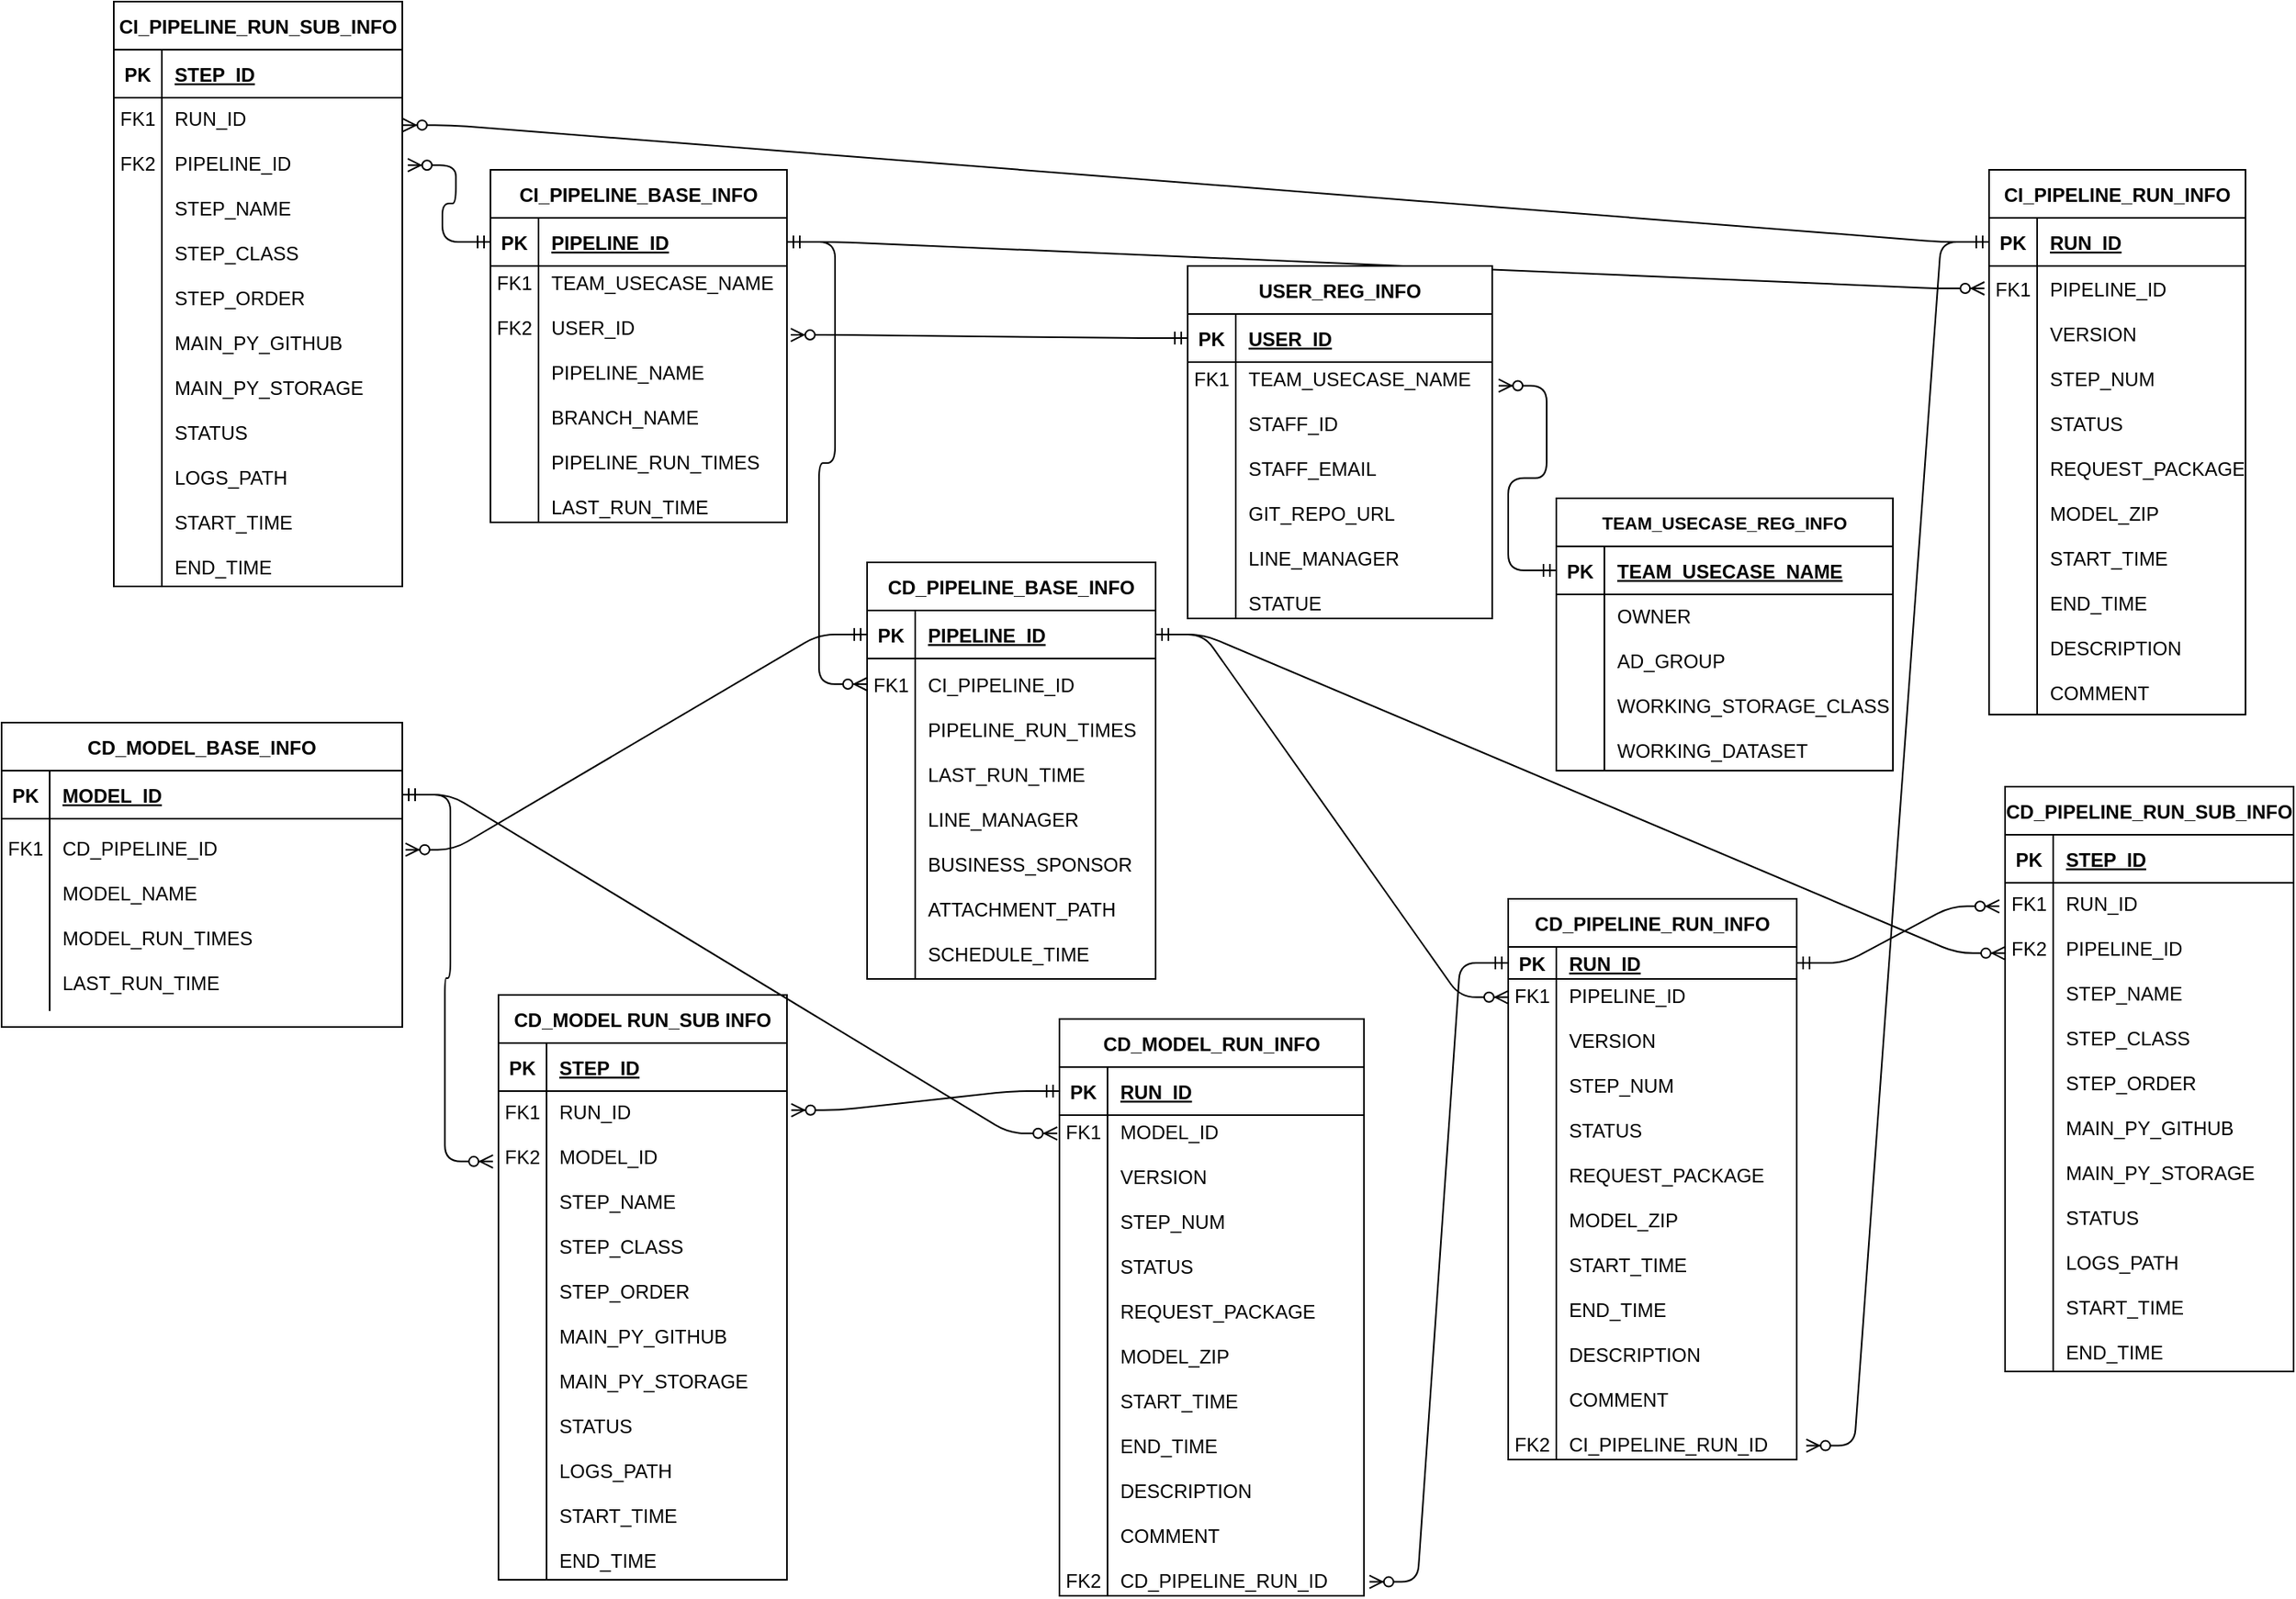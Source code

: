 <mxfile version="14.6.10" type="github">
  <diagram id="R2lEEEUBdFMjLlhIrx00" name="Page-1">
    <mxGraphModel dx="2523" dy="1931" grid="1" gridSize="10" guides="1" tooltips="1" connect="1" arrows="1" fold="1" page="1" pageScale="1" pageWidth="850" pageHeight="1100" math="0" shadow="0" extFonts="Permanent Marker^https://fonts.googleapis.com/css?family=Permanent+Marker">
      <root>
        <mxCell id="0" />
        <mxCell id="1" parent="0" />
        <mxCell id="bAMYBOGjvjIWCHxzS1RD-1" value="TEAM_USECASE_REG_INFO" style="shape=table;startSize=30;container=1;collapsible=1;childLayout=tableLayout;fixedRows=1;rowLines=0;fontStyle=1;align=center;resizeLast=1;fontSize=11;" parent="1" vertex="1">
          <mxGeometry x="780" y="110" width="210.0" height="170" as="geometry" />
        </mxCell>
        <mxCell id="bAMYBOGjvjIWCHxzS1RD-2" value="" style="shape=partialRectangle;collapsible=0;dropTarget=0;pointerEvents=0;fillColor=none;points=[[0,0.5],[1,0.5]];portConstraint=eastwest;top=0;left=0;right=0;bottom=1;" parent="bAMYBOGjvjIWCHxzS1RD-1" vertex="1">
          <mxGeometry y="30" width="210.0" height="30" as="geometry" />
        </mxCell>
        <mxCell id="bAMYBOGjvjIWCHxzS1RD-3" value="PK" style="shape=partialRectangle;overflow=hidden;connectable=0;fillColor=none;top=0;left=0;bottom=0;right=0;fontStyle=1;" parent="bAMYBOGjvjIWCHxzS1RD-2" vertex="1">
          <mxGeometry width="30" height="30" as="geometry" />
        </mxCell>
        <mxCell id="bAMYBOGjvjIWCHxzS1RD-4" value="TEAM_USECASE_NAME" style="shape=partialRectangle;overflow=hidden;connectable=0;fillColor=none;top=0;left=0;bottom=0;right=0;align=left;spacingLeft=6;fontStyle=5;" parent="bAMYBOGjvjIWCHxzS1RD-2" vertex="1">
          <mxGeometry x="30" width="180.0" height="30" as="geometry" />
        </mxCell>
        <mxCell id="bAMYBOGjvjIWCHxzS1RD-5" value="" style="shape=partialRectangle;collapsible=0;dropTarget=0;pointerEvents=0;fillColor=none;points=[[0,0.5],[1,0.5]];portConstraint=eastwest;top=0;left=0;right=0;bottom=0;" parent="bAMYBOGjvjIWCHxzS1RD-1" vertex="1">
          <mxGeometry y="60" width="210.0" height="110" as="geometry" />
        </mxCell>
        <mxCell id="bAMYBOGjvjIWCHxzS1RD-6" value="&#xa;&#xa;" style="shape=partialRectangle;overflow=hidden;connectable=0;fillColor=none;top=0;left=0;bottom=0;right=0;" parent="bAMYBOGjvjIWCHxzS1RD-5" vertex="1">
          <mxGeometry width="30" height="110" as="geometry" />
        </mxCell>
        <mxCell id="bAMYBOGjvjIWCHxzS1RD-7" value="OWNER&#xa;&#xa;AD_GROUP&#xa;&#xa;WORKING_STORAGE_CLASS&#xa;&#xa;WORKING_DATASET" style="shape=partialRectangle;overflow=hidden;connectable=0;fillColor=none;top=0;left=0;bottom=0;right=0;align=left;spacingLeft=6;" parent="bAMYBOGjvjIWCHxzS1RD-5" vertex="1">
          <mxGeometry x="30" width="180.0" height="110" as="geometry" />
        </mxCell>
        <mxCell id="bAMYBOGjvjIWCHxzS1RD-8" value="CI_PIPELINE_BASE_INFO" style="shape=table;startSize=30;container=1;collapsible=1;childLayout=tableLayout;fixedRows=1;rowLines=0;fontStyle=1;align=center;resizeLast=1;" parent="1" vertex="1">
          <mxGeometry x="115" y="-95" width="185" height="220" as="geometry" />
        </mxCell>
        <mxCell id="bAMYBOGjvjIWCHxzS1RD-9" value="" style="shape=partialRectangle;collapsible=0;dropTarget=0;pointerEvents=0;fillColor=none;points=[[0,0.5],[1,0.5]];portConstraint=eastwest;top=0;left=0;right=0;bottom=1;" parent="bAMYBOGjvjIWCHxzS1RD-8" vertex="1">
          <mxGeometry y="30" width="185" height="30" as="geometry" />
        </mxCell>
        <mxCell id="bAMYBOGjvjIWCHxzS1RD-10" value="PK" style="shape=partialRectangle;overflow=hidden;connectable=0;fillColor=none;top=0;left=0;bottom=0;right=0;fontStyle=1;" parent="bAMYBOGjvjIWCHxzS1RD-9" vertex="1">
          <mxGeometry width="30" height="30" as="geometry" />
        </mxCell>
        <mxCell id="bAMYBOGjvjIWCHxzS1RD-11" value="PIPELINE_ID" style="shape=partialRectangle;overflow=hidden;connectable=0;fillColor=none;top=0;left=0;bottom=0;right=0;align=left;spacingLeft=6;fontStyle=5;" parent="bAMYBOGjvjIWCHxzS1RD-9" vertex="1">
          <mxGeometry x="30" width="155" height="30" as="geometry" />
        </mxCell>
        <mxCell id="bAMYBOGjvjIWCHxzS1RD-12" value="" style="shape=partialRectangle;collapsible=0;dropTarget=0;pointerEvents=0;fillColor=none;points=[[0,0.5],[1,0.5]];portConstraint=eastwest;top=0;left=0;right=0;bottom=0;" parent="bAMYBOGjvjIWCHxzS1RD-8" vertex="1">
          <mxGeometry y="60" width="185" height="160" as="geometry" />
        </mxCell>
        <mxCell id="bAMYBOGjvjIWCHxzS1RD-13" value="FK1&#xa;&#xa;FK2&#xa;&#xa;&#xa;&#xa;&#xa;&#xa;&#xa;&#xa;" style="shape=partialRectangle;overflow=hidden;connectable=0;fillColor=none;top=0;left=0;bottom=0;right=0;" parent="bAMYBOGjvjIWCHxzS1RD-12" vertex="1">
          <mxGeometry width="30" height="160" as="geometry" />
        </mxCell>
        <mxCell id="bAMYBOGjvjIWCHxzS1RD-14" value="TEAM_USECASE_NAME&#xa;&#xa;USER_ID&#xa;&#xa;PIPELINE_NAME&#xa;&#xa;BRANCH_NAME&#xa;&#xa;PIPELINE_RUN_TIMES&#xa;&#xa;LAST_RUN_TIME" style="shape=partialRectangle;overflow=hidden;connectable=0;fillColor=none;top=0;left=0;bottom=0;right=0;align=left;spacingLeft=6;" parent="bAMYBOGjvjIWCHxzS1RD-12" vertex="1">
          <mxGeometry x="30" width="155" height="160" as="geometry" />
        </mxCell>
        <mxCell id="bAMYBOGjvjIWCHxzS1RD-18" value="" style="edgeStyle=entityRelationEdgeStyle;fontSize=12;html=1;endArrow=ERzeroToMany;startArrow=ERmandOne;fontColor=#000000;entryX=1.021;entryY=0.092;entryDx=0;entryDy=0;entryPerimeter=0;" parent="1" source="bAMYBOGjvjIWCHxzS1RD-2" target="C-vyLk0tnHw3VtMMgP7b-27" edge="1">
          <mxGeometry width="100" height="100" relative="1" as="geometry">
            <mxPoint x="10" y="395" as="sourcePoint" />
            <mxPoint x="740" y="-20" as="targetPoint" />
          </mxGeometry>
        </mxCell>
        <mxCell id="bAMYBOGjvjIWCHxzS1RD-19" value="CI_PIPELINE_RUN_INFO" style="shape=table;startSize=30;container=1;collapsible=1;childLayout=tableLayout;fixedRows=1;rowLines=0;fontStyle=1;align=center;resizeLast=1;" parent="1" vertex="1">
          <mxGeometry x="1050" y="-95" width="160" height="340" as="geometry" />
        </mxCell>
        <mxCell id="bAMYBOGjvjIWCHxzS1RD-20" value="" style="shape=partialRectangle;collapsible=0;dropTarget=0;pointerEvents=0;fillColor=none;points=[[0,0.5],[1,0.5]];portConstraint=eastwest;top=0;left=0;right=0;bottom=1;" parent="bAMYBOGjvjIWCHxzS1RD-19" vertex="1">
          <mxGeometry y="30" width="160" height="30" as="geometry" />
        </mxCell>
        <mxCell id="bAMYBOGjvjIWCHxzS1RD-21" value="PK" style="shape=partialRectangle;overflow=hidden;connectable=0;fillColor=none;top=0;left=0;bottom=0;right=0;fontStyle=1;" parent="bAMYBOGjvjIWCHxzS1RD-20" vertex="1">
          <mxGeometry width="30" height="30" as="geometry" />
        </mxCell>
        <mxCell id="bAMYBOGjvjIWCHxzS1RD-22" value="RUN_ID" style="shape=partialRectangle;overflow=hidden;connectable=0;fillColor=none;top=0;left=0;bottom=0;right=0;align=left;spacingLeft=6;fontStyle=5;" parent="bAMYBOGjvjIWCHxzS1RD-20" vertex="1">
          <mxGeometry x="30" width="130" height="30" as="geometry" />
        </mxCell>
        <mxCell id="bAMYBOGjvjIWCHxzS1RD-23" value="" style="shape=partialRectangle;collapsible=0;dropTarget=0;pointerEvents=0;fillColor=none;points=[[0,0.5],[1,0.5]];portConstraint=eastwest;top=0;left=0;right=0;bottom=0;" parent="bAMYBOGjvjIWCHxzS1RD-19" vertex="1">
          <mxGeometry y="60" width="160" height="280" as="geometry" />
        </mxCell>
        <mxCell id="bAMYBOGjvjIWCHxzS1RD-24" value="FK1&#xa;&#xa;&#xa;&#xa;&#xa;&#xa;&#xa;&#xa;&#xa;&#xa;&#xa;&#xa;&#xa;&#xa;&#xa;&#xa;&#xa;&#xa;" style="shape=partialRectangle;overflow=hidden;connectable=0;fillColor=none;top=0;left=0;bottom=0;right=0;" parent="bAMYBOGjvjIWCHxzS1RD-23" vertex="1">
          <mxGeometry width="30" height="280" as="geometry" />
        </mxCell>
        <mxCell id="bAMYBOGjvjIWCHxzS1RD-25" value="PIPELINE_ID&#xa;&#xa;VERSION&#xa;&#xa;STEP_NUM&#xa;&#xa;STATUS&#xa;&#xa;REQUEST_PACKAGE&#xa;&#xa;MODEL_ZIP&#xa;&#xa;START_TIME&#xa;&#xa;END_TIME&#xa;&#xa;DESCRIPTION&#xa;&#xa;COMMENT" style="shape=partialRectangle;overflow=hidden;connectable=0;fillColor=none;top=0;left=0;bottom=0;right=0;align=left;spacingLeft=6;" parent="bAMYBOGjvjIWCHxzS1RD-23" vertex="1">
          <mxGeometry x="30" width="130" height="280" as="geometry" />
        </mxCell>
        <mxCell id="bAMYBOGjvjIWCHxzS1RD-29" value="CD_PIPELINE_BASE_INFO" style="shape=table;startSize=30;container=1;collapsible=1;childLayout=tableLayout;fixedRows=1;rowLines=0;fontStyle=1;align=center;resizeLast=1;" parent="1" vertex="1">
          <mxGeometry x="350" y="150" width="180" height="260" as="geometry" />
        </mxCell>
        <mxCell id="bAMYBOGjvjIWCHxzS1RD-30" value="" style="shape=partialRectangle;collapsible=0;dropTarget=0;pointerEvents=0;fillColor=none;points=[[0,0.5],[1,0.5]];portConstraint=eastwest;top=0;left=0;right=0;bottom=1;" parent="bAMYBOGjvjIWCHxzS1RD-29" vertex="1">
          <mxGeometry y="30" width="180" height="30" as="geometry" />
        </mxCell>
        <mxCell id="bAMYBOGjvjIWCHxzS1RD-31" value="PK" style="shape=partialRectangle;overflow=hidden;connectable=0;fillColor=none;top=0;left=0;bottom=0;right=0;fontStyle=1;" parent="bAMYBOGjvjIWCHxzS1RD-30" vertex="1">
          <mxGeometry width="30" height="30" as="geometry" />
        </mxCell>
        <mxCell id="bAMYBOGjvjIWCHxzS1RD-32" value="PIPELINE_ID" style="shape=partialRectangle;overflow=hidden;connectable=0;fillColor=none;top=0;left=0;bottom=0;right=0;align=left;spacingLeft=6;fontStyle=5;" parent="bAMYBOGjvjIWCHxzS1RD-30" vertex="1">
          <mxGeometry x="30" width="150" height="30" as="geometry" />
        </mxCell>
        <mxCell id="bAMYBOGjvjIWCHxzS1RD-33" value="" style="shape=partialRectangle;collapsible=0;dropTarget=0;pointerEvents=0;fillColor=none;points=[[0,0.5],[1,0.5]];portConstraint=eastwest;top=0;left=0;right=0;bottom=0;" parent="bAMYBOGjvjIWCHxzS1RD-29" vertex="1">
          <mxGeometry y="60" width="180" height="200" as="geometry" />
        </mxCell>
        <mxCell id="bAMYBOGjvjIWCHxzS1RD-34" value="FK1&#xa;&#xa;&#xa;&#xa;&#xa;&#xa;&#xa;&#xa;&#xa;&#xa;&#xa;&#xa;" style="shape=partialRectangle;overflow=hidden;connectable=0;fillColor=none;top=0;left=0;bottom=0;right=0;" parent="bAMYBOGjvjIWCHxzS1RD-33" vertex="1">
          <mxGeometry width="30" height="200" as="geometry" />
        </mxCell>
        <mxCell id="bAMYBOGjvjIWCHxzS1RD-35" value="CI_PIPELINE_ID&#xa;&#xa;PIPELINE_RUN_TIMES&#xa;&#xa;LAST_RUN_TIME&#xa;&#xa;LINE_MANAGER&#xa;&#xa;BUSINESS_SPONSOR&#xa;&#xa;ATTACHMENT_PATH&#xa;&#xa;SCHEDULE_TIME" style="shape=partialRectangle;overflow=hidden;connectable=0;fillColor=none;top=0;left=0;bottom=0;right=0;align=left;spacingLeft=6;" parent="bAMYBOGjvjIWCHxzS1RD-33" vertex="1">
          <mxGeometry x="30" width="150" height="200" as="geometry" />
        </mxCell>
        <mxCell id="bAMYBOGjvjIWCHxzS1RD-39" value="CI_PIPELINE_RUN_SUB_INFO" style="shape=table;startSize=30;container=1;collapsible=1;childLayout=tableLayout;fixedRows=1;rowLines=0;fontStyle=1;align=center;resizeLast=1;" parent="1" vertex="1">
          <mxGeometry x="-120" y="-200" width="180" height="365" as="geometry" />
        </mxCell>
        <mxCell id="bAMYBOGjvjIWCHxzS1RD-40" value="" style="shape=partialRectangle;collapsible=0;dropTarget=0;pointerEvents=0;fillColor=none;points=[[0,0.5],[1,0.5]];portConstraint=eastwest;top=0;left=0;right=0;bottom=1;" parent="bAMYBOGjvjIWCHxzS1RD-39" vertex="1">
          <mxGeometry y="30" width="180" height="30" as="geometry" />
        </mxCell>
        <mxCell id="bAMYBOGjvjIWCHxzS1RD-41" value="PK" style="shape=partialRectangle;overflow=hidden;connectable=0;fillColor=none;top=0;left=0;bottom=0;right=0;fontStyle=1;" parent="bAMYBOGjvjIWCHxzS1RD-40" vertex="1">
          <mxGeometry width="30" height="30" as="geometry" />
        </mxCell>
        <mxCell id="bAMYBOGjvjIWCHxzS1RD-42" value="STEP_ID" style="shape=partialRectangle;overflow=hidden;connectable=0;fillColor=none;top=0;left=0;bottom=0;right=0;align=left;spacingLeft=6;fontStyle=5;" parent="bAMYBOGjvjIWCHxzS1RD-40" vertex="1">
          <mxGeometry x="30" width="150" height="30" as="geometry" />
        </mxCell>
        <mxCell id="bAMYBOGjvjIWCHxzS1RD-43" value="" style="shape=partialRectangle;collapsible=0;dropTarget=0;pointerEvents=0;fillColor=none;points=[[0,0.5],[1,0.5]];portConstraint=eastwest;top=0;left=0;right=0;bottom=0;" parent="bAMYBOGjvjIWCHxzS1RD-39" vertex="1">
          <mxGeometry y="60" width="180" height="305" as="geometry" />
        </mxCell>
        <mxCell id="bAMYBOGjvjIWCHxzS1RD-44" value="FK1&#xa;&#xa;FK2&#xa;&#xa;&#xa;&#xa;&#xa;&#xa;&#xa;&#xa;&#xa;&#xa;&#xa;&#xa;&#xa;&#xa;&#xa;&#xa;&#xa;&#xa;" style="shape=partialRectangle;overflow=hidden;connectable=0;fillColor=none;top=0;left=0;bottom=0;right=0;" parent="bAMYBOGjvjIWCHxzS1RD-43" vertex="1">
          <mxGeometry width="30" height="305" as="geometry" />
        </mxCell>
        <mxCell id="bAMYBOGjvjIWCHxzS1RD-45" value="RUN_ID&#xa;&#xa;PIPELINE_ID&#xa;&#xa;STEP_NAME&#xa;&#xa;STEP_CLASS&#xa;&#xa;STEP_ORDER&#xa;&#xa;MAIN_PY_GITHUB&#xa;&#xa;MAIN_PY_STORAGE&#xa;&#xa;STATUS&#xa;&#xa;LOGS_PATH&#xa;&#xa;START_TIME&#xa;&#xa;END_TIME" style="shape=partialRectangle;overflow=hidden;connectable=0;fillColor=none;top=0;left=0;bottom=0;right=0;align=left;spacingLeft=6;" parent="bAMYBOGjvjIWCHxzS1RD-43" vertex="1">
          <mxGeometry x="30" width="150" height="305" as="geometry" />
        </mxCell>
        <mxCell id="bAMYBOGjvjIWCHxzS1RD-69" value="CD_MODEL_BASE_INFO" style="shape=table;startSize=30;container=1;collapsible=1;childLayout=tableLayout;fixedRows=1;rowLines=0;fontStyle=1;align=center;resizeLast=1;" parent="1" vertex="1">
          <mxGeometry x="-190" y="250" width="250" height="190" as="geometry" />
        </mxCell>
        <mxCell id="bAMYBOGjvjIWCHxzS1RD-70" value="" style="shape=partialRectangle;collapsible=0;dropTarget=0;pointerEvents=0;fillColor=none;points=[[0,0.5],[1,0.5]];portConstraint=eastwest;top=0;left=0;right=0;bottom=1;" parent="bAMYBOGjvjIWCHxzS1RD-69" vertex="1">
          <mxGeometry y="30" width="250" height="30" as="geometry" />
        </mxCell>
        <mxCell id="bAMYBOGjvjIWCHxzS1RD-71" value="PK" style="shape=partialRectangle;overflow=hidden;connectable=0;fillColor=none;top=0;left=0;bottom=0;right=0;fontStyle=1;" parent="bAMYBOGjvjIWCHxzS1RD-70" vertex="1">
          <mxGeometry width="30" height="30" as="geometry" />
        </mxCell>
        <mxCell id="bAMYBOGjvjIWCHxzS1RD-72" value="MODEL_ID" style="shape=partialRectangle;overflow=hidden;connectable=0;fillColor=none;top=0;left=0;bottom=0;right=0;align=left;spacingLeft=6;fontStyle=5;" parent="bAMYBOGjvjIWCHxzS1RD-70" vertex="1">
          <mxGeometry x="30" width="220" height="30" as="geometry" />
        </mxCell>
        <mxCell id="bAMYBOGjvjIWCHxzS1RD-73" value="" style="shape=partialRectangle;collapsible=0;dropTarget=0;pointerEvents=0;fillColor=none;points=[[0,0.5],[1,0.5]];portConstraint=eastwest;top=0;left=0;right=0;bottom=0;" parent="bAMYBOGjvjIWCHxzS1RD-69" vertex="1">
          <mxGeometry y="60" width="250" height="120" as="geometry" />
        </mxCell>
        <mxCell id="bAMYBOGjvjIWCHxzS1RD-74" value="FK1&#xa;&#xa;&#xa;&#xa;&#xa;&#xa;" style="shape=partialRectangle;overflow=hidden;connectable=0;fillColor=none;top=0;left=0;bottom=0;right=0;" parent="bAMYBOGjvjIWCHxzS1RD-73" vertex="1">
          <mxGeometry width="30" height="120" as="geometry" />
        </mxCell>
        <mxCell id="bAMYBOGjvjIWCHxzS1RD-75" value="CD_PIPELINE_ID&#xa;&#xa;MODEL_NAME&#xa;&#xa;MODEL_RUN_TIMES&#xa;&#xa;LAST_RUN_TIME" style="shape=partialRectangle;overflow=hidden;connectable=0;fillColor=none;top=0;left=0;bottom=0;right=0;align=left;spacingLeft=6;" parent="bAMYBOGjvjIWCHxzS1RD-73" vertex="1">
          <mxGeometry x="30" width="220" height="120" as="geometry" />
        </mxCell>
        <mxCell id="bAMYBOGjvjIWCHxzS1RD-109" value="CD_PIPELINE_RUN_SUB_INFO" style="shape=table;startSize=30;container=1;collapsible=1;childLayout=tableLayout;fixedRows=1;rowLines=0;fontStyle=1;align=center;resizeLast=1;" parent="1" vertex="1">
          <mxGeometry x="1060" y="290" width="180" height="365" as="geometry" />
        </mxCell>
        <mxCell id="bAMYBOGjvjIWCHxzS1RD-110" value="" style="shape=partialRectangle;collapsible=0;dropTarget=0;pointerEvents=0;fillColor=none;points=[[0,0.5],[1,0.5]];portConstraint=eastwest;top=0;left=0;right=0;bottom=1;" parent="bAMYBOGjvjIWCHxzS1RD-109" vertex="1">
          <mxGeometry y="30" width="180" height="30" as="geometry" />
        </mxCell>
        <mxCell id="bAMYBOGjvjIWCHxzS1RD-111" value="PK" style="shape=partialRectangle;overflow=hidden;connectable=0;fillColor=none;top=0;left=0;bottom=0;right=0;fontStyle=1;" parent="bAMYBOGjvjIWCHxzS1RD-110" vertex="1">
          <mxGeometry width="30" height="30" as="geometry" />
        </mxCell>
        <mxCell id="bAMYBOGjvjIWCHxzS1RD-112" value="STEP_ID" style="shape=partialRectangle;overflow=hidden;connectable=0;fillColor=none;top=0;left=0;bottom=0;right=0;align=left;spacingLeft=6;fontStyle=5;" parent="bAMYBOGjvjIWCHxzS1RD-110" vertex="1">
          <mxGeometry x="30" width="150" height="30" as="geometry" />
        </mxCell>
        <mxCell id="bAMYBOGjvjIWCHxzS1RD-113" value="" style="shape=partialRectangle;collapsible=0;dropTarget=0;pointerEvents=0;fillColor=none;points=[[0,0.5],[1,0.5]];portConstraint=eastwest;top=0;left=0;right=0;bottom=0;" parent="bAMYBOGjvjIWCHxzS1RD-109" vertex="1">
          <mxGeometry y="60" width="180" height="305" as="geometry" />
        </mxCell>
        <mxCell id="bAMYBOGjvjIWCHxzS1RD-114" value="FK1&#xa;&#xa;FK2&#xa;&#xa;&#xa;&#xa;&#xa;&#xa;&#xa;&#xa;&#xa;&#xa;&#xa;&#xa;&#xa;&#xa;&#xa;&#xa;&#xa;&#xa;" style="shape=partialRectangle;overflow=hidden;connectable=0;fillColor=none;top=0;left=0;bottom=0;right=0;" parent="bAMYBOGjvjIWCHxzS1RD-113" vertex="1">
          <mxGeometry width="30" height="305" as="geometry" />
        </mxCell>
        <mxCell id="bAMYBOGjvjIWCHxzS1RD-115" value="RUN_ID&#xa;&#xa;PIPELINE_ID&#xa;&#xa;STEP_NAME&#xa;&#xa;STEP_CLASS&#xa;&#xa;STEP_ORDER&#xa;&#xa;MAIN_PY_GITHUB&#xa;&#xa;MAIN_PY_STORAGE&#xa;&#xa;STATUS&#xa;&#xa;LOGS_PATH&#xa;&#xa;START_TIME&#xa;&#xa;END_TIME" style="shape=partialRectangle;overflow=hidden;connectable=0;fillColor=none;top=0;left=0;bottom=0;right=0;align=left;spacingLeft=6;" parent="bAMYBOGjvjIWCHxzS1RD-113" vertex="1">
          <mxGeometry x="30" width="150" height="305" as="geometry" />
        </mxCell>
        <mxCell id="bAMYBOGjvjIWCHxzS1RD-116" value="CD_PIPELINE_RUN_INFO" style="shape=table;startSize=30;container=1;collapsible=1;childLayout=tableLayout;fixedRows=1;rowLines=0;fontStyle=1;align=center;resizeLast=1;" parent="1" vertex="1">
          <mxGeometry x="750" y="360" width="180" height="350" as="geometry" />
        </mxCell>
        <mxCell id="bAMYBOGjvjIWCHxzS1RD-117" value="" style="shape=partialRectangle;collapsible=0;dropTarget=0;pointerEvents=0;fillColor=none;points=[[0,0.5],[1,0.5]];portConstraint=eastwest;top=0;left=0;right=0;bottom=1;" parent="bAMYBOGjvjIWCHxzS1RD-116" vertex="1">
          <mxGeometry y="30" width="180" height="20" as="geometry" />
        </mxCell>
        <mxCell id="bAMYBOGjvjIWCHxzS1RD-118" value="PK" style="shape=partialRectangle;overflow=hidden;connectable=0;fillColor=none;top=0;left=0;bottom=0;right=0;fontStyle=1;" parent="bAMYBOGjvjIWCHxzS1RD-117" vertex="1">
          <mxGeometry width="30" height="20" as="geometry" />
        </mxCell>
        <mxCell id="bAMYBOGjvjIWCHxzS1RD-119" value="RUN_ID" style="shape=partialRectangle;overflow=hidden;connectable=0;fillColor=none;top=0;left=0;bottom=0;right=0;align=left;spacingLeft=6;fontStyle=5;" parent="bAMYBOGjvjIWCHxzS1RD-117" vertex="1">
          <mxGeometry x="30" width="150" height="20" as="geometry" />
        </mxCell>
        <mxCell id="bAMYBOGjvjIWCHxzS1RD-120" value="" style="shape=partialRectangle;collapsible=0;dropTarget=0;pointerEvents=0;fillColor=none;points=[[0,0.5],[1,0.5]];portConstraint=eastwest;top=0;left=0;right=0;bottom=0;" parent="bAMYBOGjvjIWCHxzS1RD-116" vertex="1">
          <mxGeometry y="50" width="180" height="300" as="geometry" />
        </mxCell>
        <mxCell id="bAMYBOGjvjIWCHxzS1RD-121" value="FK1&#xa;&#xa;&#xa;&#xa;&#xa;&#xa;&#xa;&#xa;&#xa;&#xa;&#xa;&#xa;&#xa;&#xa;&#xa;&#xa;&#xa;&#xa;&#xa;&#xa;FK2" style="shape=partialRectangle;overflow=hidden;connectable=0;fillColor=none;top=0;left=0;bottom=0;right=0;" parent="bAMYBOGjvjIWCHxzS1RD-120" vertex="1">
          <mxGeometry width="30" height="300" as="geometry" />
        </mxCell>
        <mxCell id="bAMYBOGjvjIWCHxzS1RD-122" value="PIPELINE_ID&#xa;&#xa;VERSION&#xa;&#xa;STEP_NUM&#xa;&#xa;STATUS&#xa;&#xa;REQUEST_PACKAGE&#xa;&#xa;MODEL_ZIP&#xa;&#xa;START_TIME&#xa;&#xa;END_TIME&#xa;&#xa;DESCRIPTION&#xa;&#xa;COMMENT&#xa;&#xa;CI_PIPELINE_RUN_ID" style="shape=partialRectangle;overflow=hidden;connectable=0;fillColor=none;top=0;left=0;bottom=0;right=0;align=left;spacingLeft=6;" parent="bAMYBOGjvjIWCHxzS1RD-120" vertex="1">
          <mxGeometry x="30" width="150" height="300" as="geometry" />
        </mxCell>
        <mxCell id="bAMYBOGjvjIWCHxzS1RD-123" value="CD_MODEL_RUN_INFO" style="shape=table;startSize=30;container=1;collapsible=1;childLayout=tableLayout;fixedRows=1;rowLines=0;fontStyle=1;align=center;resizeLast=1;" parent="1" vertex="1">
          <mxGeometry x="470" y="435" width="190" height="360" as="geometry" />
        </mxCell>
        <mxCell id="bAMYBOGjvjIWCHxzS1RD-124" value="" style="shape=partialRectangle;collapsible=0;dropTarget=0;pointerEvents=0;fillColor=none;points=[[0,0.5],[1,0.5]];portConstraint=eastwest;top=0;left=0;right=0;bottom=1;" parent="bAMYBOGjvjIWCHxzS1RD-123" vertex="1">
          <mxGeometry y="30" width="190" height="30" as="geometry" />
        </mxCell>
        <mxCell id="bAMYBOGjvjIWCHxzS1RD-125" value="PK" style="shape=partialRectangle;overflow=hidden;connectable=0;fillColor=none;top=0;left=0;bottom=0;right=0;fontStyle=1;" parent="bAMYBOGjvjIWCHxzS1RD-124" vertex="1">
          <mxGeometry width="30" height="30" as="geometry" />
        </mxCell>
        <mxCell id="bAMYBOGjvjIWCHxzS1RD-126" value="RUN_ID" style="shape=partialRectangle;overflow=hidden;connectable=0;fillColor=none;top=0;left=0;bottom=0;right=0;align=left;spacingLeft=6;fontStyle=5;" parent="bAMYBOGjvjIWCHxzS1RD-124" vertex="1">
          <mxGeometry x="30" width="160" height="30" as="geometry" />
        </mxCell>
        <mxCell id="bAMYBOGjvjIWCHxzS1RD-127" value="" style="shape=partialRectangle;collapsible=0;dropTarget=0;pointerEvents=0;fillColor=none;points=[[0,0.5],[1,0.5]];portConstraint=eastwest;top=0;left=0;right=0;bottom=0;" parent="bAMYBOGjvjIWCHxzS1RD-123" vertex="1">
          <mxGeometry y="60" width="190" height="300" as="geometry" />
        </mxCell>
        <mxCell id="bAMYBOGjvjIWCHxzS1RD-128" value="FK1&#xa;&#xa;&#xa;&#xa;&#xa;&#xa;&#xa;&#xa;&#xa;&#xa;&#xa;&#xa;&#xa;&#xa;&#xa;&#xa;&#xa;&#xa;&#xa;&#xa;FK2" style="shape=partialRectangle;overflow=hidden;connectable=0;fillColor=none;top=0;left=0;bottom=0;right=0;" parent="bAMYBOGjvjIWCHxzS1RD-127" vertex="1">
          <mxGeometry width="30" height="300" as="geometry" />
        </mxCell>
        <mxCell id="bAMYBOGjvjIWCHxzS1RD-129" value="MODEL_ID&#xa;&#xa;VERSION&#xa;&#xa;STEP_NUM&#xa;&#xa;STATUS&#xa;&#xa;REQUEST_PACKAGE&#xa;&#xa;MODEL_ZIP&#xa;&#xa;START_TIME&#xa;&#xa;END_TIME&#xa;&#xa;DESCRIPTION&#xa;&#xa;COMMENT&#xa;&#xa;CD_PIPELINE_RUN_ID" style="shape=partialRectangle;overflow=hidden;connectable=0;fillColor=none;top=0;left=0;bottom=0;right=0;align=left;spacingLeft=6;" parent="bAMYBOGjvjIWCHxzS1RD-127" vertex="1">
          <mxGeometry x="30" width="160" height="300" as="geometry" />
        </mxCell>
        <mxCell id="bAMYBOGjvjIWCHxzS1RD-130" value="CD_MODEL RUN_SUB INFO" style="shape=table;startSize=30;container=1;collapsible=1;childLayout=tableLayout;fixedRows=1;rowLines=0;fontStyle=1;align=center;resizeLast=1;" parent="1" vertex="1">
          <mxGeometry x="120" y="420" width="180" height="365" as="geometry" />
        </mxCell>
        <mxCell id="bAMYBOGjvjIWCHxzS1RD-131" value="" style="shape=partialRectangle;collapsible=0;dropTarget=0;pointerEvents=0;fillColor=none;points=[[0,0.5],[1,0.5]];portConstraint=eastwest;top=0;left=0;right=0;bottom=1;" parent="bAMYBOGjvjIWCHxzS1RD-130" vertex="1">
          <mxGeometry y="30" width="180" height="30" as="geometry" />
        </mxCell>
        <mxCell id="bAMYBOGjvjIWCHxzS1RD-132" value="PK" style="shape=partialRectangle;overflow=hidden;connectable=0;fillColor=none;top=0;left=0;bottom=0;right=0;fontStyle=1;" parent="bAMYBOGjvjIWCHxzS1RD-131" vertex="1">
          <mxGeometry width="30" height="30" as="geometry" />
        </mxCell>
        <mxCell id="bAMYBOGjvjIWCHxzS1RD-133" value="STEP_ID" style="shape=partialRectangle;overflow=hidden;connectable=0;fillColor=none;top=0;left=0;bottom=0;right=0;align=left;spacingLeft=6;fontStyle=5;" parent="bAMYBOGjvjIWCHxzS1RD-131" vertex="1">
          <mxGeometry x="30" width="150" height="30" as="geometry" />
        </mxCell>
        <mxCell id="bAMYBOGjvjIWCHxzS1RD-134" value="" style="shape=partialRectangle;collapsible=0;dropTarget=0;pointerEvents=0;fillColor=none;points=[[0,0.5],[1,0.5]];portConstraint=eastwest;top=0;left=0;right=0;bottom=0;" parent="bAMYBOGjvjIWCHxzS1RD-130" vertex="1">
          <mxGeometry y="60" width="180" height="305" as="geometry" />
        </mxCell>
        <mxCell id="bAMYBOGjvjIWCHxzS1RD-135" value="FK1&#xa;&#xa;FK2&#xa;&#xa;&#xa;&#xa;&#xa;&#xa;&#xa;&#xa;&#xa;&#xa;&#xa;&#xa;&#xa;&#xa;&#xa;&#xa;&#xa;&#xa;" style="shape=partialRectangle;overflow=hidden;connectable=0;fillColor=none;top=0;left=0;bottom=0;right=0;" parent="bAMYBOGjvjIWCHxzS1RD-134" vertex="1">
          <mxGeometry width="30" height="305" as="geometry" />
        </mxCell>
        <mxCell id="bAMYBOGjvjIWCHxzS1RD-136" value="RUN_ID&#xa;&#xa;MODEL_ID&#xa;&#xa;STEP_NAME&#xa;&#xa;STEP_CLASS&#xa;&#xa;STEP_ORDER&#xa;&#xa;MAIN_PY_GITHUB&#xa;&#xa;MAIN_PY_STORAGE&#xa;&#xa;STATUS&#xa;&#xa;LOGS_PATH&#xa;&#xa;START_TIME&#xa;&#xa;END_TIME" style="shape=partialRectangle;overflow=hidden;connectable=0;fillColor=none;top=0;left=0;bottom=0;right=0;align=left;spacingLeft=6;" parent="bAMYBOGjvjIWCHxzS1RD-134" vertex="1">
          <mxGeometry x="30" width="150" height="305" as="geometry" />
        </mxCell>
        <mxCell id="bAMYBOGjvjIWCHxzS1RD-138" value="" style="edgeStyle=entityRelationEdgeStyle;fontSize=12;html=1;endArrow=ERzeroToMany;startArrow=ERmandOne;fontColor=#000000;exitX=1;exitY=0.5;exitDx=0;exitDy=0;entryX=-0.018;entryY=0.05;entryDx=0;entryDy=0;entryPerimeter=0;" parent="1" source="bAMYBOGjvjIWCHxzS1RD-9" target="bAMYBOGjvjIWCHxzS1RD-23" edge="1">
          <mxGeometry width="100" height="100" relative="1" as="geometry">
            <mxPoint x="670" y="210" as="sourcePoint" />
            <mxPoint x="730" y="100" as="targetPoint" />
          </mxGeometry>
        </mxCell>
        <mxCell id="bAMYBOGjvjIWCHxzS1RD-140" value="" style="edgeStyle=entityRelationEdgeStyle;fontSize=12;html=1;endArrow=ERzeroToMany;startArrow=ERmandOne;fontColor=#000000;entryX=1.013;entryY=0.269;entryDx=0;entryDy=0;entryPerimeter=0;" parent="1" source="C-vyLk0tnHw3VtMMgP7b-24" target="bAMYBOGjvjIWCHxzS1RD-12" edge="1">
          <mxGeometry width="100" height="100" relative="1" as="geometry">
            <mxPoint x="430" y="240" as="sourcePoint" />
            <mxPoint x="420" y="140" as="targetPoint" />
          </mxGeometry>
        </mxCell>
        <mxCell id="bAMYBOGjvjIWCHxzS1RD-144" value="" style="edgeStyle=entityRelationEdgeStyle;fontSize=12;html=1;endArrow=ERzeroToMany;startArrow=ERmandOne;fontColor=#000000;entryX=1.019;entryY=0.138;entryDx=0;entryDy=0;entryPerimeter=0;" parent="1" source="bAMYBOGjvjIWCHxzS1RD-9" target="bAMYBOGjvjIWCHxzS1RD-43" edge="1">
          <mxGeometry width="100" height="100" relative="1" as="geometry">
            <mxPoint x="510" y="155" as="sourcePoint" />
            <mxPoint x="410" y="-309" as="targetPoint" />
          </mxGeometry>
        </mxCell>
        <mxCell id="bAMYBOGjvjIWCHxzS1RD-146" value="" style="edgeStyle=entityRelationEdgeStyle;fontSize=12;html=1;endArrow=ERzeroToMany;startArrow=ERmandOne;fontColor=#000000;entryX=0;entryY=0.08;entryDx=0;entryDy=0;entryPerimeter=0;exitX=1;exitY=0.5;exitDx=0;exitDy=0;" parent="1" source="bAMYBOGjvjIWCHxzS1RD-9" target="bAMYBOGjvjIWCHxzS1RD-33" edge="1">
          <mxGeometry width="100" height="100" relative="1" as="geometry">
            <mxPoint x="310" y="-90" as="sourcePoint" />
            <mxPoint x="340" y="230" as="targetPoint" />
          </mxGeometry>
        </mxCell>
        <mxCell id="bAMYBOGjvjIWCHxzS1RD-148" value="" style="edgeStyle=entityRelationEdgeStyle;fontSize=12;html=1;endArrow=ERzeroToMany;startArrow=ERmandOne;fontColor=#000000;exitX=1;exitY=0.5;exitDx=0;exitDy=0;entryX=0;entryY=0.038;entryDx=0;entryDy=0;entryPerimeter=0;" parent="1" source="bAMYBOGjvjIWCHxzS1RD-30" target="bAMYBOGjvjIWCHxzS1RD-120" edge="1">
          <mxGeometry width="100" height="100" relative="1" as="geometry">
            <mxPoint x="840" y="650" as="sourcePoint" />
            <mxPoint x="940" y="550" as="targetPoint" />
          </mxGeometry>
        </mxCell>
        <mxCell id="bAMYBOGjvjIWCHxzS1RD-149" value="" style="edgeStyle=entityRelationEdgeStyle;fontSize=12;html=1;endArrow=ERzeroToMany;startArrow=ERmandOne;fontColor=#000000;exitX=1;exitY=0.5;exitDx=0;exitDy=0;entryX=-0.02;entryY=0.048;entryDx=0;entryDy=0;entryPerimeter=0;" parent="1" source="bAMYBOGjvjIWCHxzS1RD-117" target="bAMYBOGjvjIWCHxzS1RD-113" edge="1">
          <mxGeometry width="100" height="100" relative="1" as="geometry">
            <mxPoint x="930" y="630" as="sourcePoint" />
            <mxPoint x="990" y="310" as="targetPoint" />
          </mxGeometry>
        </mxCell>
        <mxCell id="bAMYBOGjvjIWCHxzS1RD-150" value="" style="edgeStyle=entityRelationEdgeStyle;fontSize=12;html=1;endArrow=ERzeroToMany;startArrow=ERmandOne;fontColor=#000000;entryX=0;entryY=0.144;entryDx=0;entryDy=0;entryPerimeter=0;exitX=1;exitY=0.5;exitDx=0;exitDy=0;" parent="1" source="bAMYBOGjvjIWCHxzS1RD-30" target="bAMYBOGjvjIWCHxzS1RD-113" edge="1">
          <mxGeometry width="100" height="100" relative="1" as="geometry">
            <mxPoint x="830" y="420" as="sourcePoint" />
            <mxPoint x="1052" y="490" as="targetPoint" />
          </mxGeometry>
        </mxCell>
        <mxCell id="bAMYBOGjvjIWCHxzS1RD-151" value="" style="edgeStyle=entityRelationEdgeStyle;fontSize=12;html=1;endArrow=ERzeroToMany;startArrow=ERmandOne;fontColor=#000000;entryX=1.008;entryY=0.161;entryDx=0;entryDy=0;entryPerimeter=0;exitX=0;exitY=0.5;exitDx=0;exitDy=0;" parent="1" source="bAMYBOGjvjIWCHxzS1RD-30" target="bAMYBOGjvjIWCHxzS1RD-73" edge="1">
          <mxGeometry width="100" height="100" relative="1" as="geometry">
            <mxPoint x="710" y="310" as="sourcePoint" />
            <mxPoint x="482" y="500" as="targetPoint" />
          </mxGeometry>
        </mxCell>
        <mxCell id="bAMYBOGjvjIWCHxzS1RD-152" value="" style="edgeStyle=entityRelationEdgeStyle;fontSize=12;html=1;endArrow=ERzeroToMany;startArrow=ERmandOne;fontColor=#000000;entryX=-0.007;entryY=0.038;entryDx=0;entryDy=0;entryPerimeter=0;exitX=1;exitY=0.5;exitDx=0;exitDy=0;" parent="1" source="bAMYBOGjvjIWCHxzS1RD-70" target="bAMYBOGjvjIWCHxzS1RD-127" edge="1">
          <mxGeometry width="100" height="100" relative="1" as="geometry">
            <mxPoint x="110" y="290" as="sourcePoint" />
            <mxPoint x="660" y="710" as="targetPoint" />
          </mxGeometry>
        </mxCell>
        <mxCell id="bAMYBOGjvjIWCHxzS1RD-153" value="" style="edgeStyle=entityRelationEdgeStyle;fontSize=12;html=1;endArrow=ERzeroToMany;startArrow=ERmandOne;fontColor=#000000;exitX=0;exitY=0.5;exitDx=0;exitDy=0;entryX=1.015;entryY=0.039;entryDx=0;entryDy=0;entryPerimeter=0;" parent="1" source="bAMYBOGjvjIWCHxzS1RD-124" target="bAMYBOGjvjIWCHxzS1RD-134" edge="1">
          <mxGeometry width="100" height="100" relative="1" as="geometry">
            <mxPoint x="290" y="720" as="sourcePoint" />
            <mxPoint x="390" y="620" as="targetPoint" />
          </mxGeometry>
        </mxCell>
        <mxCell id="bAMYBOGjvjIWCHxzS1RD-155" value="" style="edgeStyle=entityRelationEdgeStyle;fontSize=12;html=1;endArrow=ERzeroToMany;startArrow=ERmandOne;fontColor=#000000;entryX=-0.019;entryY=0.144;entryDx=0;entryDy=0;entryPerimeter=0;rounded=1;" parent="1" source="bAMYBOGjvjIWCHxzS1RD-70" target="bAMYBOGjvjIWCHxzS1RD-134" edge="1">
          <mxGeometry width="100" height="100" relative="1" as="geometry">
            <mxPoint x="590" y="730" as="sourcePoint" />
            <mxPoint x="541" y="751" as="targetPoint" />
          </mxGeometry>
        </mxCell>
        <mxCell id="bAMYBOGjvjIWCHxzS1RD-158" value="" style="edgeStyle=entityRelationEdgeStyle;fontSize=12;html=1;endArrow=ERzeroToMany;startArrow=ERmandOne;fontColor=#000000;entryX=1.033;entryY=0.971;entryDx=0;entryDy=0;entryPerimeter=0;exitX=0;exitY=0.5;exitDx=0;exitDy=0;" parent="1" source="bAMYBOGjvjIWCHxzS1RD-20" target="bAMYBOGjvjIWCHxzS1RD-120" edge="1">
          <mxGeometry width="100" height="100" relative="1" as="geometry">
            <mxPoint x="960" as="sourcePoint" />
            <mxPoint x="1060" y="-100" as="targetPoint" />
          </mxGeometry>
        </mxCell>
        <mxCell id="bAMYBOGjvjIWCHxzS1RD-159" value="" style="edgeStyle=entityRelationEdgeStyle;fontSize=12;html=1;endArrow=ERzeroToMany;startArrow=ERmandOne;fontColor=#000000;exitX=0;exitY=0.5;exitDx=0;exitDy=0;entryX=1.018;entryY=0.971;entryDx=0;entryDy=0;entryPerimeter=0;" parent="1" source="bAMYBOGjvjIWCHxzS1RD-117" target="bAMYBOGjvjIWCHxzS1RD-127" edge="1">
          <mxGeometry width="100" height="100" relative="1" as="geometry">
            <mxPoint x="620" y="550" as="sourcePoint" />
            <mxPoint x="90" y="950" as="targetPoint" />
          </mxGeometry>
        </mxCell>
        <mxCell id="C-vyLk0tnHw3VtMMgP7b-23" value="USER_REG_INFO" style="shape=table;startSize=30;container=1;collapsible=1;childLayout=tableLayout;fixedRows=1;rowLines=0;fontStyle=1;align=center;resizeLast=1;" parent="1" vertex="1">
          <mxGeometry x="550" y="-35" width="190" height="220" as="geometry" />
        </mxCell>
        <mxCell id="C-vyLk0tnHw3VtMMgP7b-24" value="" style="shape=partialRectangle;collapsible=0;dropTarget=0;pointerEvents=0;fillColor=none;points=[[0,0.5],[1,0.5]];portConstraint=eastwest;top=0;left=0;right=0;bottom=1;" parent="C-vyLk0tnHw3VtMMgP7b-23" vertex="1">
          <mxGeometry y="30" width="190" height="30" as="geometry" />
        </mxCell>
        <mxCell id="C-vyLk0tnHw3VtMMgP7b-25" value="PK" style="shape=partialRectangle;overflow=hidden;connectable=0;fillColor=none;top=0;left=0;bottom=0;right=0;fontStyle=1;" parent="C-vyLk0tnHw3VtMMgP7b-24" vertex="1">
          <mxGeometry width="30" height="30" as="geometry" />
        </mxCell>
        <mxCell id="C-vyLk0tnHw3VtMMgP7b-26" value="USER_ID" style="shape=partialRectangle;overflow=hidden;connectable=0;fillColor=none;top=0;left=0;bottom=0;right=0;align=left;spacingLeft=6;fontStyle=5;" parent="C-vyLk0tnHw3VtMMgP7b-24" vertex="1">
          <mxGeometry x="30" width="160" height="30" as="geometry" />
        </mxCell>
        <mxCell id="C-vyLk0tnHw3VtMMgP7b-27" value="" style="shape=partialRectangle;collapsible=0;dropTarget=0;pointerEvents=0;fillColor=none;points=[[0,0.5],[1,0.5]];portConstraint=eastwest;top=0;left=0;right=0;bottom=0;" parent="C-vyLk0tnHw3VtMMgP7b-23" vertex="1">
          <mxGeometry y="60" width="190" height="160" as="geometry" />
        </mxCell>
        <mxCell id="C-vyLk0tnHw3VtMMgP7b-28" value="FK1&#xa;&#xa;&#xa;&#xa;&#xa;&#xa;&#xa;&#xa;&#xa;&#xa;" style="shape=partialRectangle;overflow=hidden;connectable=0;fillColor=none;top=0;left=0;bottom=0;right=0;" parent="C-vyLk0tnHw3VtMMgP7b-27" vertex="1">
          <mxGeometry width="30" height="160" as="geometry" />
        </mxCell>
        <mxCell id="C-vyLk0tnHw3VtMMgP7b-29" value="TEAM_USECASE_NAME&#xa;&#xa;STAFF_ID&#xa;&#xa;STAFF_EMAIL&#xa;&#xa;GIT_REPO_URL&#xa;&#xa;LINE_MANAGER&#xa;&#xa;STATUE" style="shape=partialRectangle;overflow=hidden;connectable=0;fillColor=none;top=0;left=0;bottom=0;right=0;align=left;spacingLeft=6;" parent="C-vyLk0tnHw3VtMMgP7b-27" vertex="1">
          <mxGeometry x="30" width="160" height="160" as="geometry" />
        </mxCell>
        <mxCell id="bAMYBOGjvjIWCHxzS1RD-163" value="" style="edgeStyle=entityRelationEdgeStyle;fontSize=12;html=1;endArrow=ERzeroToMany;startArrow=ERmandOne;fontColor=#000000;exitX=0;exitY=0.5;exitDx=0;exitDy=0;entryX=1.002;entryY=0.056;entryDx=0;entryDy=0;entryPerimeter=0;" parent="1" source="bAMYBOGjvjIWCHxzS1RD-20" target="bAMYBOGjvjIWCHxzS1RD-43" edge="1">
          <mxGeometry width="100" height="100" relative="1" as="geometry">
            <mxPoint x="460" y="80" as="sourcePoint" />
            <mxPoint x="560" y="-20" as="targetPoint" />
          </mxGeometry>
        </mxCell>
      </root>
    </mxGraphModel>
  </diagram>
</mxfile>
